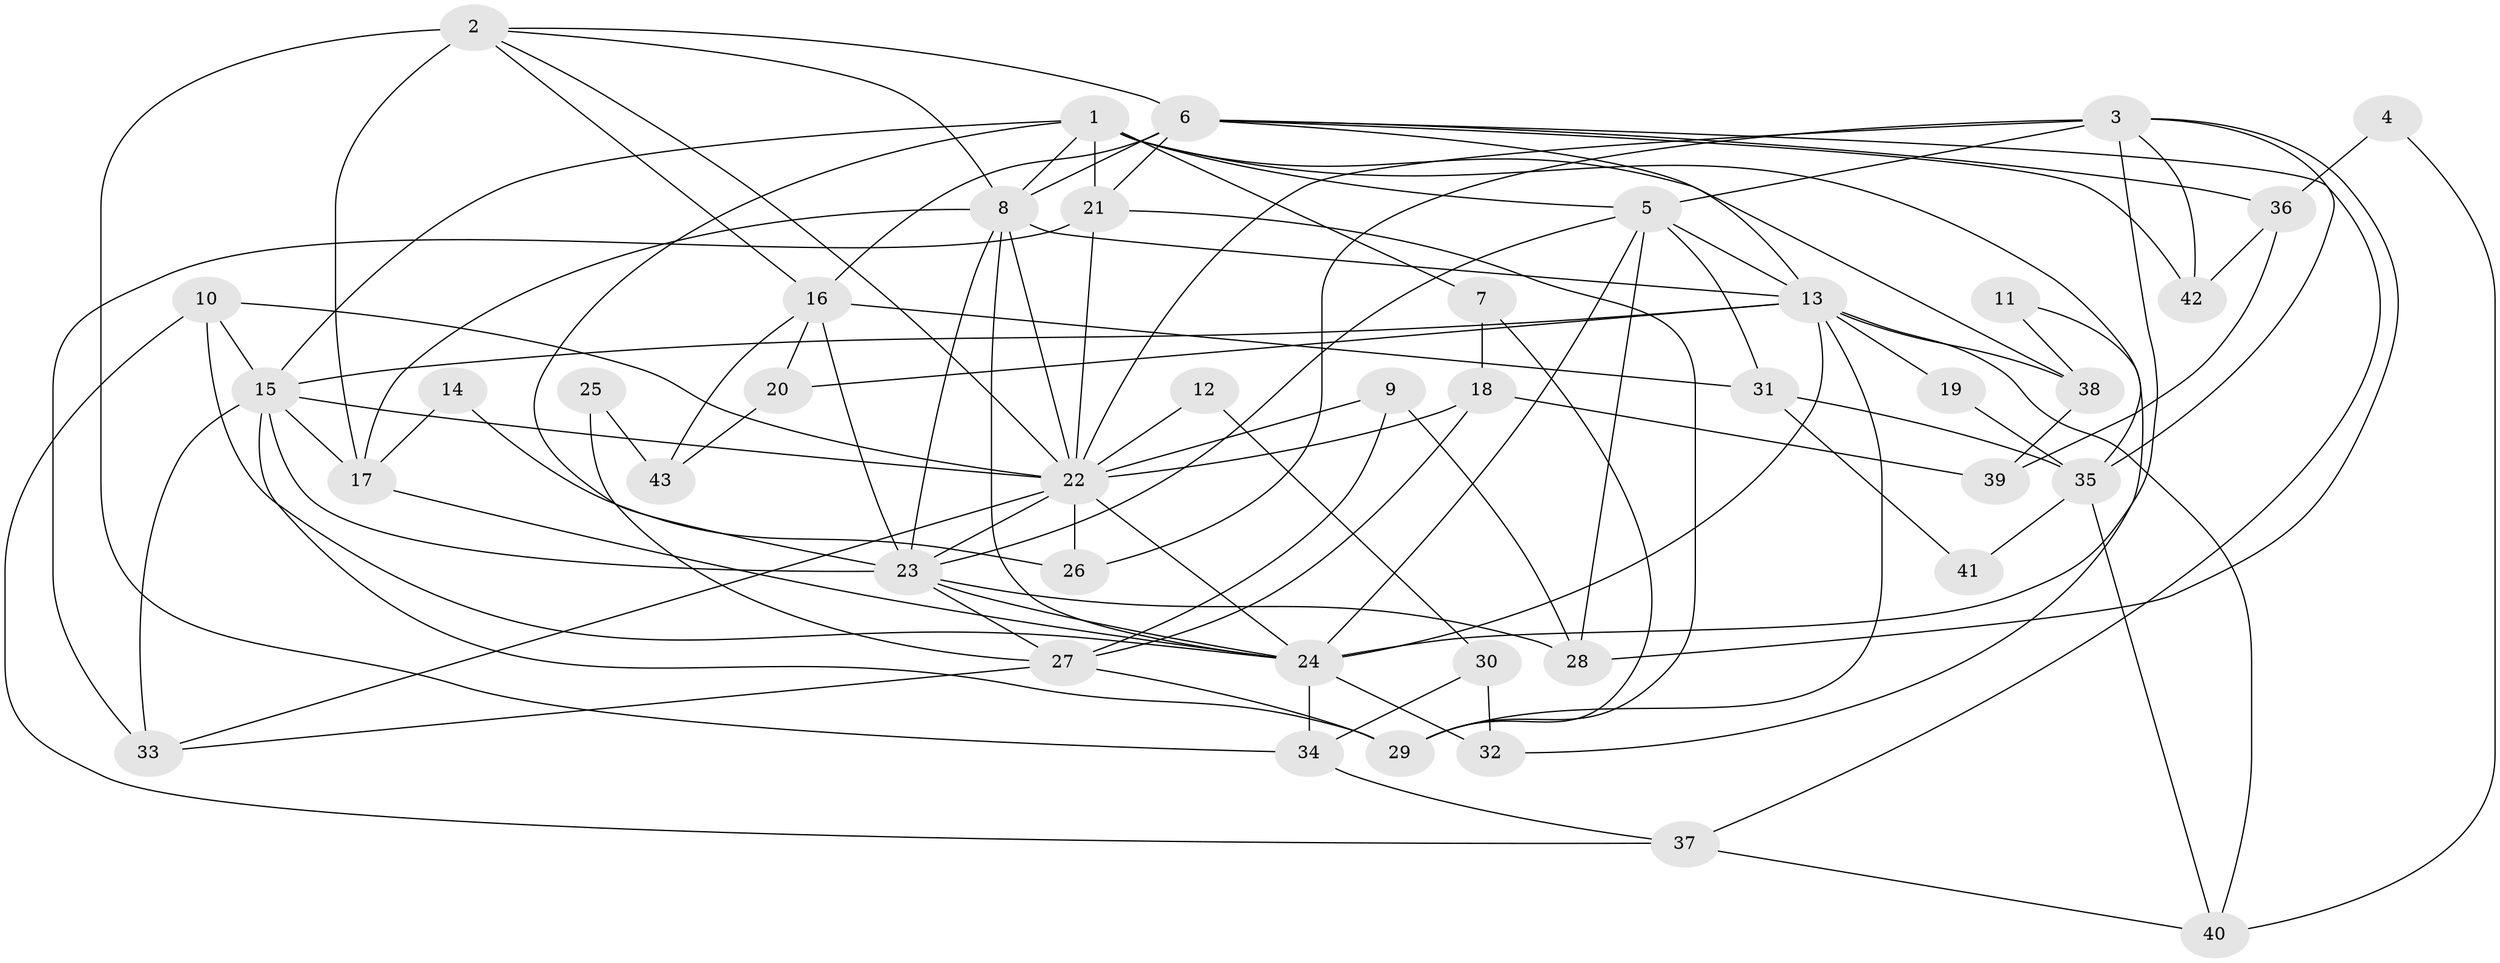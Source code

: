 // original degree distribution, {7: 0.05813953488372093, 3: 0.27906976744186046, 5: 0.1744186046511628, 2: 0.11627906976744186, 4: 0.29069767441860467, 6: 0.08139534883720931}
// Generated by graph-tools (version 1.1) at 2025/36/03/09/25 02:36:25]
// undirected, 43 vertices, 104 edges
graph export_dot {
graph [start="1"]
  node [color=gray90,style=filled];
  1;
  2;
  3;
  4;
  5;
  6;
  7;
  8;
  9;
  10;
  11;
  12;
  13;
  14;
  15;
  16;
  17;
  18;
  19;
  20;
  21;
  22;
  23;
  24;
  25;
  26;
  27;
  28;
  29;
  30;
  31;
  32;
  33;
  34;
  35;
  36;
  37;
  38;
  39;
  40;
  41;
  42;
  43;
  1 -- 5 [weight=1.0];
  1 -- 7 [weight=1.0];
  1 -- 8 [weight=1.0];
  1 -- 15 [weight=1.0];
  1 -- 21 [weight=2.0];
  1 -- 23 [weight=1.0];
  1 -- 35 [weight=1.0];
  1 -- 38 [weight=1.0];
  2 -- 6 [weight=1.0];
  2 -- 8 [weight=1.0];
  2 -- 16 [weight=1.0];
  2 -- 17 [weight=1.0];
  2 -- 22 [weight=1.0];
  2 -- 34 [weight=2.0];
  3 -- 5 [weight=1.0];
  3 -- 22 [weight=1.0];
  3 -- 24 [weight=1.0];
  3 -- 26 [weight=1.0];
  3 -- 28 [weight=1.0];
  3 -- 35 [weight=1.0];
  3 -- 42 [weight=1.0];
  4 -- 36 [weight=1.0];
  4 -- 40 [weight=1.0];
  5 -- 13 [weight=1.0];
  5 -- 23 [weight=1.0];
  5 -- 24 [weight=1.0];
  5 -- 28 [weight=1.0];
  5 -- 31 [weight=1.0];
  6 -- 8 [weight=1.0];
  6 -- 13 [weight=2.0];
  6 -- 16 [weight=2.0];
  6 -- 21 [weight=2.0];
  6 -- 36 [weight=1.0];
  6 -- 37 [weight=1.0];
  6 -- 42 [weight=1.0];
  7 -- 18 [weight=1.0];
  7 -- 29 [weight=1.0];
  8 -- 13 [weight=4.0];
  8 -- 17 [weight=1.0];
  8 -- 22 [weight=1.0];
  8 -- 23 [weight=1.0];
  8 -- 24 [weight=2.0];
  9 -- 22 [weight=1.0];
  9 -- 27 [weight=1.0];
  9 -- 28 [weight=1.0];
  10 -- 15 [weight=1.0];
  10 -- 22 [weight=1.0];
  10 -- 24 [weight=1.0];
  10 -- 37 [weight=1.0];
  11 -- 32 [weight=1.0];
  11 -- 38 [weight=1.0];
  12 -- 22 [weight=1.0];
  12 -- 30 [weight=1.0];
  13 -- 15 [weight=1.0];
  13 -- 19 [weight=1.0];
  13 -- 20 [weight=1.0];
  13 -- 24 [weight=1.0];
  13 -- 29 [weight=1.0];
  13 -- 38 [weight=1.0];
  13 -- 40 [weight=1.0];
  14 -- 17 [weight=1.0];
  14 -- 26 [weight=1.0];
  15 -- 17 [weight=1.0];
  15 -- 22 [weight=2.0];
  15 -- 23 [weight=2.0];
  15 -- 29 [weight=1.0];
  15 -- 33 [weight=2.0];
  16 -- 20 [weight=1.0];
  16 -- 23 [weight=1.0];
  16 -- 31 [weight=1.0];
  16 -- 43 [weight=1.0];
  17 -- 24 [weight=1.0];
  18 -- 22 [weight=1.0];
  18 -- 27 [weight=1.0];
  18 -- 39 [weight=1.0];
  19 -- 35 [weight=1.0];
  20 -- 43 [weight=1.0];
  21 -- 22 [weight=2.0];
  21 -- 29 [weight=1.0];
  21 -- 33 [weight=1.0];
  22 -- 23 [weight=1.0];
  22 -- 24 [weight=1.0];
  22 -- 26 [weight=1.0];
  22 -- 33 [weight=1.0];
  23 -- 24 [weight=1.0];
  23 -- 27 [weight=1.0];
  23 -- 28 [weight=1.0];
  24 -- 32 [weight=2.0];
  24 -- 34 [weight=2.0];
  25 -- 27 [weight=1.0];
  25 -- 43 [weight=1.0];
  27 -- 29 [weight=1.0];
  27 -- 33 [weight=1.0];
  30 -- 32 [weight=1.0];
  30 -- 34 [weight=1.0];
  31 -- 35 [weight=1.0];
  31 -- 41 [weight=1.0];
  34 -- 37 [weight=1.0];
  35 -- 40 [weight=1.0];
  35 -- 41 [weight=1.0];
  36 -- 39 [weight=1.0];
  36 -- 42 [weight=1.0];
  37 -- 40 [weight=1.0];
  38 -- 39 [weight=1.0];
}
